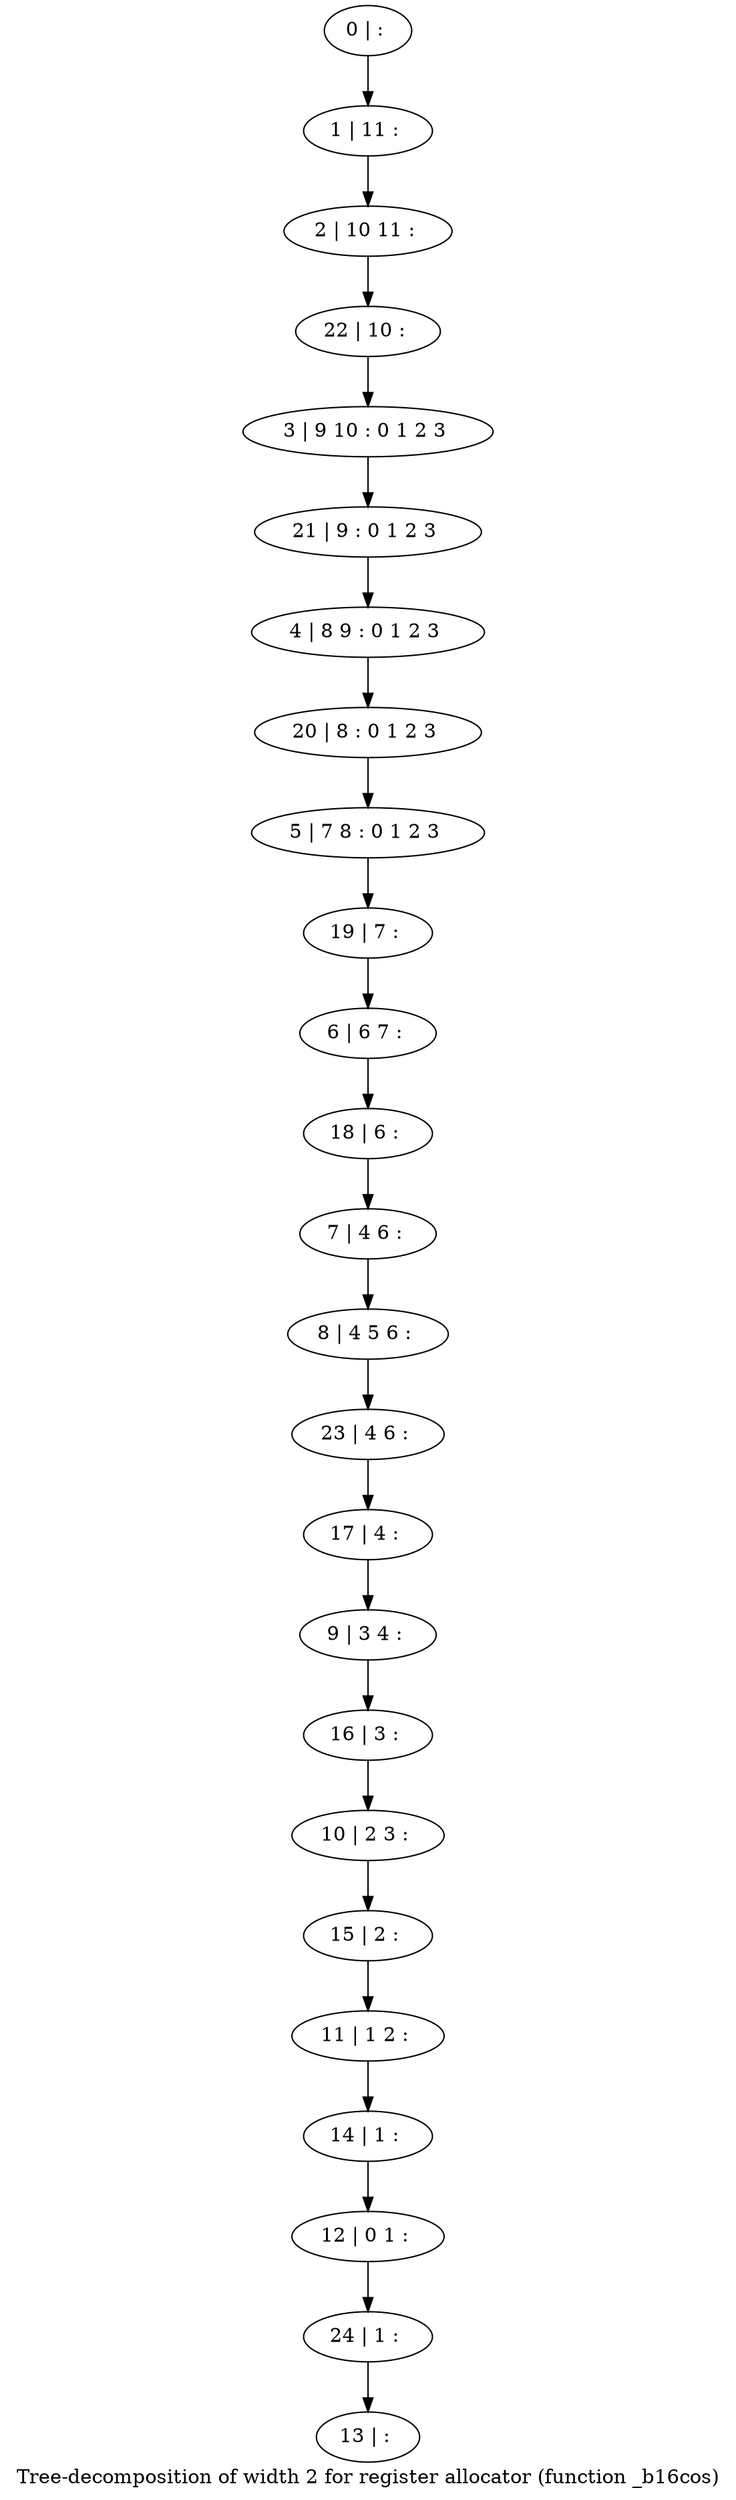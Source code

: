 digraph G {
graph [label="Tree-decomposition of width 2 for register allocator (function _b16cos)"]
0[label="0 | : "];
1[label="1 | 11 : "];
2[label="2 | 10 11 : "];
3[label="3 | 9 10 : 0 1 2 3 "];
4[label="4 | 8 9 : 0 1 2 3 "];
5[label="5 | 7 8 : 0 1 2 3 "];
6[label="6 | 6 7 : "];
7[label="7 | 4 6 : "];
8[label="8 | 4 5 6 : "];
9[label="9 | 3 4 : "];
10[label="10 | 2 3 : "];
11[label="11 | 1 2 : "];
12[label="12 | 0 1 : "];
13[label="13 | : "];
14[label="14 | 1 : "];
15[label="15 | 2 : "];
16[label="16 | 3 : "];
17[label="17 | 4 : "];
18[label="18 | 6 : "];
19[label="19 | 7 : "];
20[label="20 | 8 : 0 1 2 3 "];
21[label="21 | 9 : 0 1 2 3 "];
22[label="22 | 10 : "];
23[label="23 | 4 6 : "];
24[label="24 | 1 : "];
0->1 ;
1->2 ;
7->8 ;
14->12 ;
11->14 ;
15->11 ;
10->15 ;
16->10 ;
9->16 ;
17->9 ;
18->7 ;
6->18 ;
19->6 ;
5->19 ;
20->5 ;
4->20 ;
21->4 ;
3->21 ;
22->3 ;
2->22 ;
23->17 ;
8->23 ;
24->13 ;
12->24 ;
}
